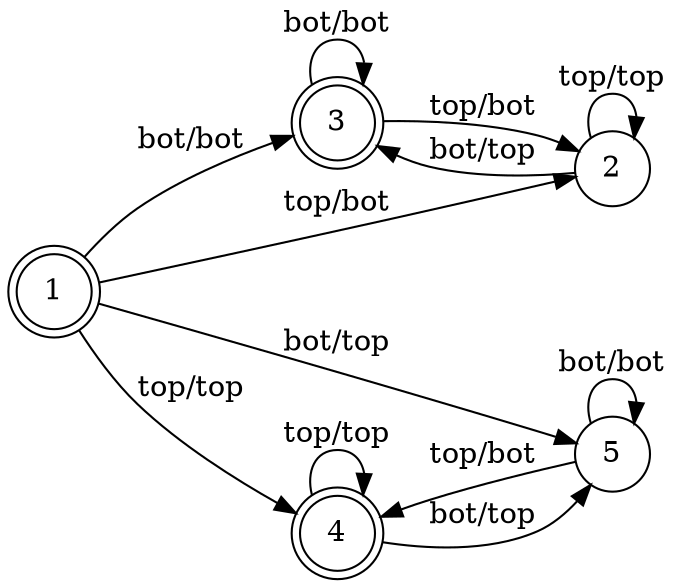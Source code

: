 digraph finite_state_machine {
rankdir=LR;
size="8,5"
node [shape = doublecircle]; 1 3 4 ;
node [shape = circle];
1 -> 2 [ label = "top/bot" ];
1 -> 3 [ label = "bot/bot" ];
1 -> 4 [ label = "top/top" ];
1 -> 5 [ label = "bot/top" ];
2 -> 2 [ label = "top/top" ];
2 -> 3 [ label = "bot/top" ];
3 -> 2 [ label = "top/bot" ];
3 -> 3 [ label = "bot/bot" ];
4 -> 4 [ label = "top/top" ];
4 -> 5 [ label = "bot/top" ];
5 -> 4 [ label = "top/bot" ];
5 -> 5 [ label = "bot/bot" ];
}